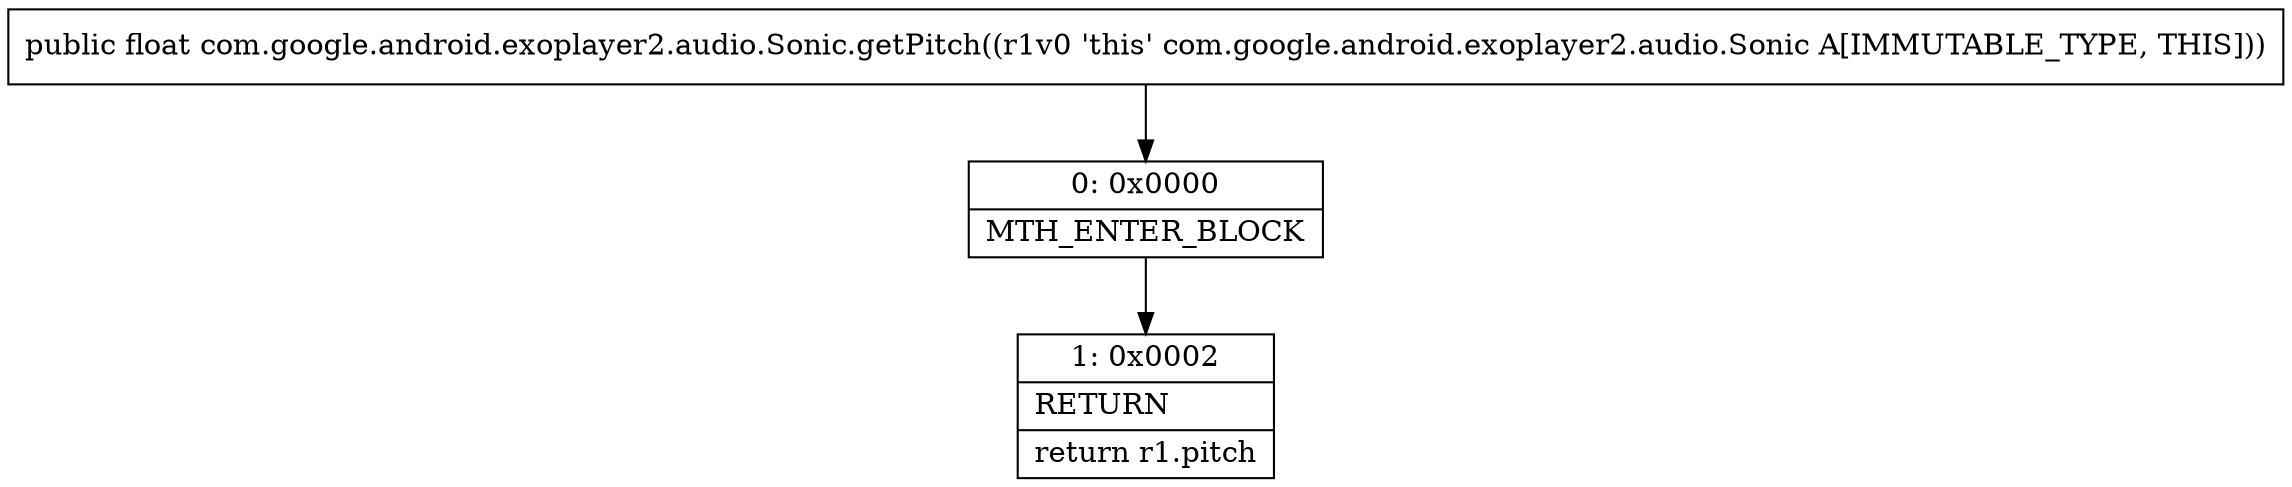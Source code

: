 digraph "CFG forcom.google.android.exoplayer2.audio.Sonic.getPitch()F" {
Node_0 [shape=record,label="{0\:\ 0x0000|MTH_ENTER_BLOCK\l}"];
Node_1 [shape=record,label="{1\:\ 0x0002|RETURN\l|return r1.pitch\l}"];
MethodNode[shape=record,label="{public float com.google.android.exoplayer2.audio.Sonic.getPitch((r1v0 'this' com.google.android.exoplayer2.audio.Sonic A[IMMUTABLE_TYPE, THIS])) }"];
MethodNode -> Node_0;
Node_0 -> Node_1;
}

